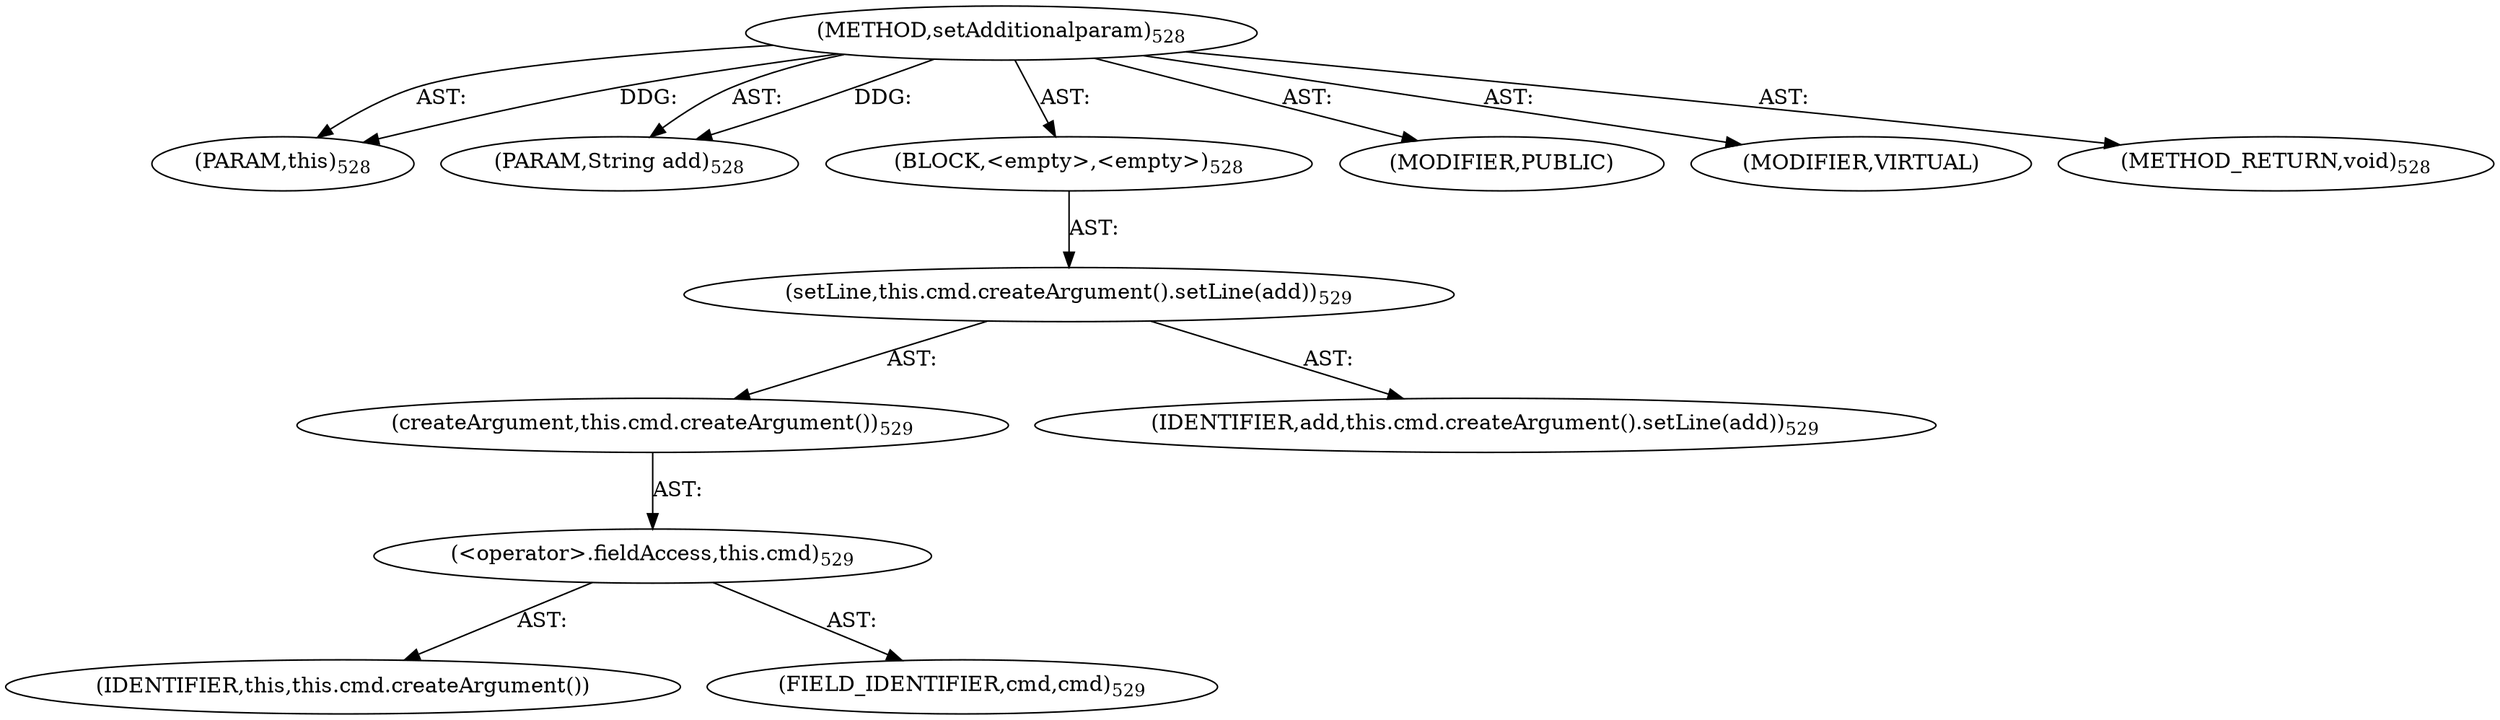 digraph "setAdditionalparam" {  
"111669149730" [label = <(METHOD,setAdditionalparam)<SUB>528</SUB>> ]
"115964117109" [label = <(PARAM,this)<SUB>528</SUB>> ]
"115964117110" [label = <(PARAM,String add)<SUB>528</SUB>> ]
"25769803821" [label = <(BLOCK,&lt;empty&gt;,&lt;empty&gt;)<SUB>528</SUB>> ]
"30064771178" [label = <(setLine,this.cmd.createArgument().setLine(add))<SUB>529</SUB>> ]
"30064771179" [label = <(createArgument,this.cmd.createArgument())<SUB>529</SUB>> ]
"30064771180" [label = <(&lt;operator&gt;.fieldAccess,this.cmd)<SUB>529</SUB>> ]
"68719476912" [label = <(IDENTIFIER,this,this.cmd.createArgument())> ]
"55834574890" [label = <(FIELD_IDENTIFIER,cmd,cmd)<SUB>529</SUB>> ]
"68719476913" [label = <(IDENTIFIER,add,this.cmd.createArgument().setLine(add))<SUB>529</SUB>> ]
"133143986293" [label = <(MODIFIER,PUBLIC)> ]
"133143986294" [label = <(MODIFIER,VIRTUAL)> ]
"128849018914" [label = <(METHOD_RETURN,void)<SUB>528</SUB>> ]
  "111669149730" -> "115964117109"  [ label = "AST: "] 
  "111669149730" -> "115964117110"  [ label = "AST: "] 
  "111669149730" -> "25769803821"  [ label = "AST: "] 
  "111669149730" -> "133143986293"  [ label = "AST: "] 
  "111669149730" -> "133143986294"  [ label = "AST: "] 
  "111669149730" -> "128849018914"  [ label = "AST: "] 
  "25769803821" -> "30064771178"  [ label = "AST: "] 
  "30064771178" -> "30064771179"  [ label = "AST: "] 
  "30064771178" -> "68719476913"  [ label = "AST: "] 
  "30064771179" -> "30064771180"  [ label = "AST: "] 
  "30064771180" -> "68719476912"  [ label = "AST: "] 
  "30064771180" -> "55834574890"  [ label = "AST: "] 
  "111669149730" -> "115964117109"  [ label = "DDG: "] 
  "111669149730" -> "115964117110"  [ label = "DDG: "] 
}
